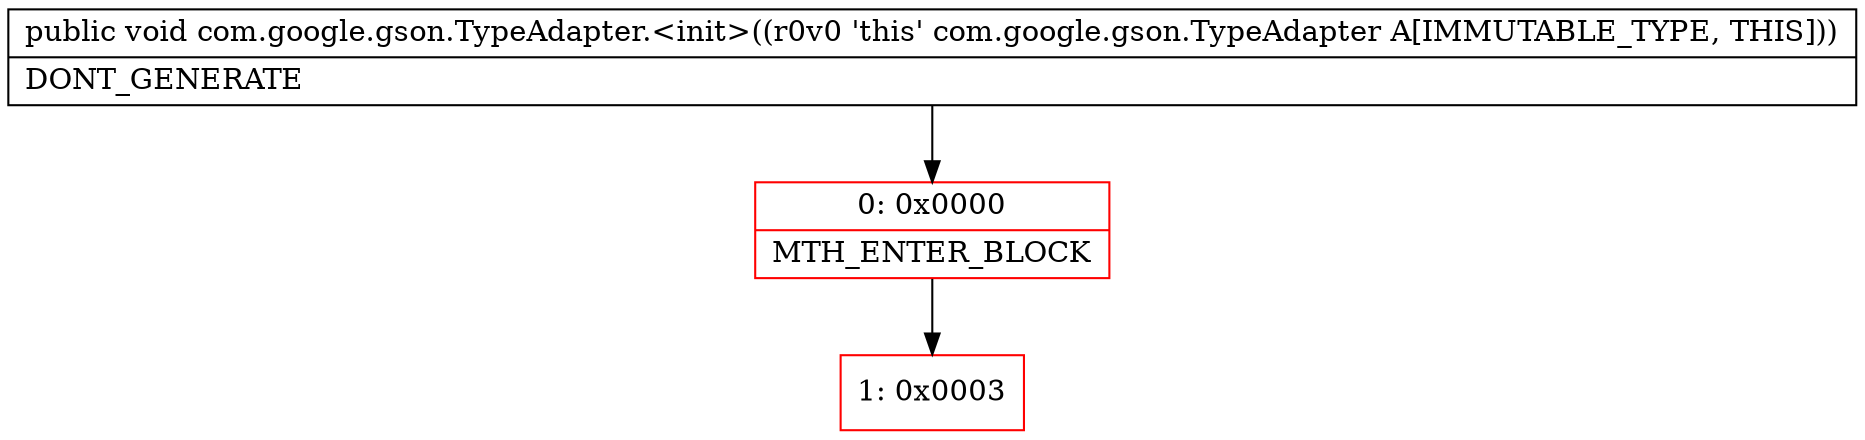 digraph "CFG forcom.google.gson.TypeAdapter.\<init\>()V" {
subgraph cluster_Region_1112779966 {
label = "R(0)";
node [shape=record,color=blue];
}
Node_0 [shape=record,color=red,label="{0\:\ 0x0000|MTH_ENTER_BLOCK\l}"];
Node_1 [shape=record,color=red,label="{1\:\ 0x0003}"];
MethodNode[shape=record,label="{public void com.google.gson.TypeAdapter.\<init\>((r0v0 'this' com.google.gson.TypeAdapter A[IMMUTABLE_TYPE, THIS]))  | DONT_GENERATE\l}"];
MethodNode -> Node_0;
Node_0 -> Node_1;
}

